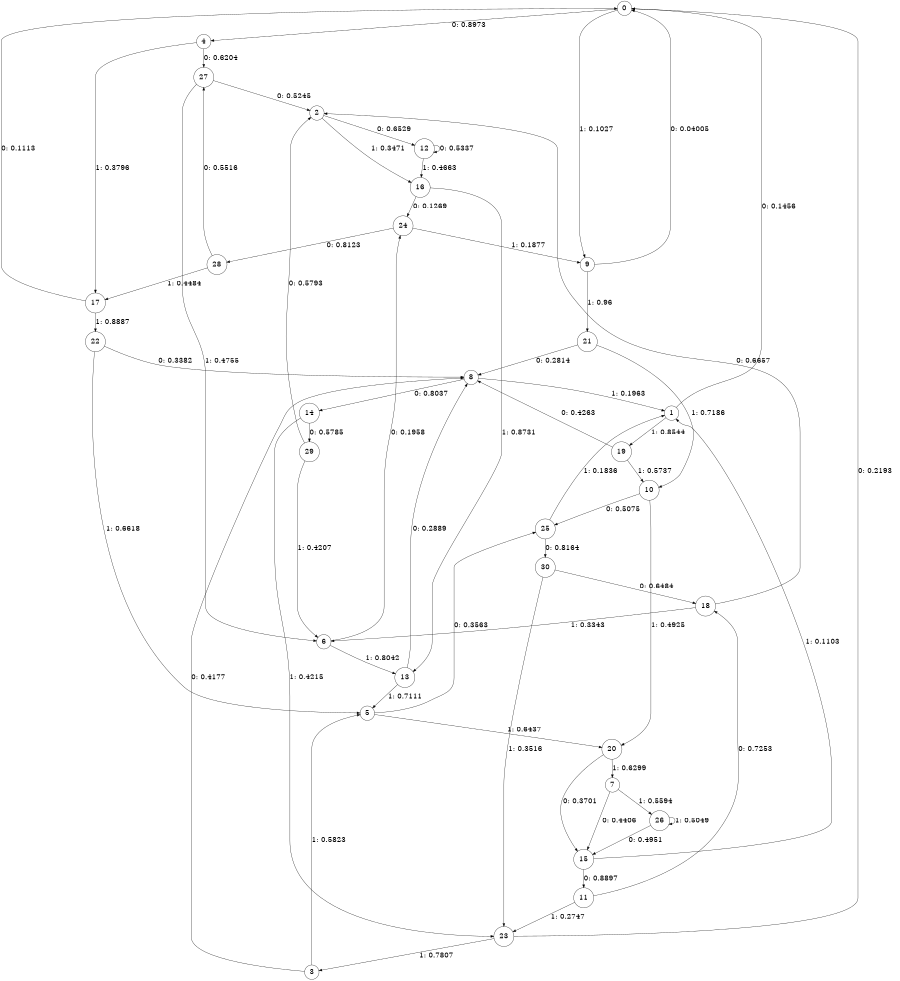 digraph "ch35faceL6" {
size = "6,8.5";
ratio = "fill";
node [shape = circle];
node [fontsize = 24];
edge [fontsize = 24];
0 -> 4 [label = "0: 0.8973   "];
0 -> 9 [label = "1: 0.1027   "];
1 -> 0 [label = "0: 0.1456   "];
1 -> 19 [label = "1: 0.8544   "];
2 -> 12 [label = "0: 0.6529   "];
2 -> 16 [label = "1: 0.3471   "];
3 -> 8 [label = "0: 0.4177   "];
3 -> 5 [label = "1: 0.5823   "];
4 -> 27 [label = "0: 0.6204   "];
4 -> 17 [label = "1: 0.3796   "];
5 -> 25 [label = "0: 0.3563   "];
5 -> 20 [label = "1: 0.6437   "];
6 -> 24 [label = "0: 0.1958   "];
6 -> 13 [label = "1: 0.8042   "];
7 -> 15 [label = "0: 0.4406   "];
7 -> 26 [label = "1: 0.5594   "];
8 -> 14 [label = "0: 0.8037   "];
8 -> 1 [label = "1: 0.1963   "];
9 -> 0 [label = "0: 0.04005  "];
9 -> 21 [label = "1: 0.96     "];
10 -> 25 [label = "0: 0.5075   "];
10 -> 20 [label = "1: 0.4925   "];
11 -> 18 [label = "0: 0.7253   "];
11 -> 23 [label = "1: 0.2747   "];
12 -> 12 [label = "0: 0.5337   "];
12 -> 16 [label = "1: 0.4663   "];
13 -> 8 [label = "0: 0.2889   "];
13 -> 5 [label = "1: 0.7111   "];
14 -> 29 [label = "0: 0.5785   "];
14 -> 23 [label = "1: 0.4215   "];
15 -> 11 [label = "0: 0.8897   "];
15 -> 1 [label = "1: 0.1103   "];
16 -> 24 [label = "0: 0.1269   "];
16 -> 13 [label = "1: 0.8731   "];
17 -> 0 [label = "0: 0.1113   "];
17 -> 22 [label = "1: 0.8887   "];
18 -> 2 [label = "0: 0.6657   "];
18 -> 6 [label = "1: 0.3343   "];
19 -> 8 [label = "0: 0.4263   "];
19 -> 10 [label = "1: 0.5737   "];
20 -> 15 [label = "0: 0.3701   "];
20 -> 7 [label = "1: 0.6299   "];
21 -> 8 [label = "0: 0.2814   "];
21 -> 10 [label = "1: 0.7186   "];
22 -> 8 [label = "0: 0.3382   "];
22 -> 5 [label = "1: 0.6618   "];
23 -> 0 [label = "0: 0.2193   "];
23 -> 3 [label = "1: 0.7807   "];
24 -> 28 [label = "0: 0.8123   "];
24 -> 9 [label = "1: 0.1877   "];
25 -> 30 [label = "0: 0.8164   "];
25 -> 1 [label = "1: 0.1836   "];
26 -> 15 [label = "0: 0.4951   "];
26 -> 26 [label = "1: 0.5049   "];
27 -> 2 [label = "0: 0.5245   "];
27 -> 6 [label = "1: 0.4755   "];
28 -> 27 [label = "0: 0.5516   "];
28 -> 17 [label = "1: 0.4484   "];
29 -> 2 [label = "0: 0.5793   "];
29 -> 6 [label = "1: 0.4207   "];
30 -> 18 [label = "0: 0.6484   "];
30 -> 23 [label = "1: 0.3516   "];
}